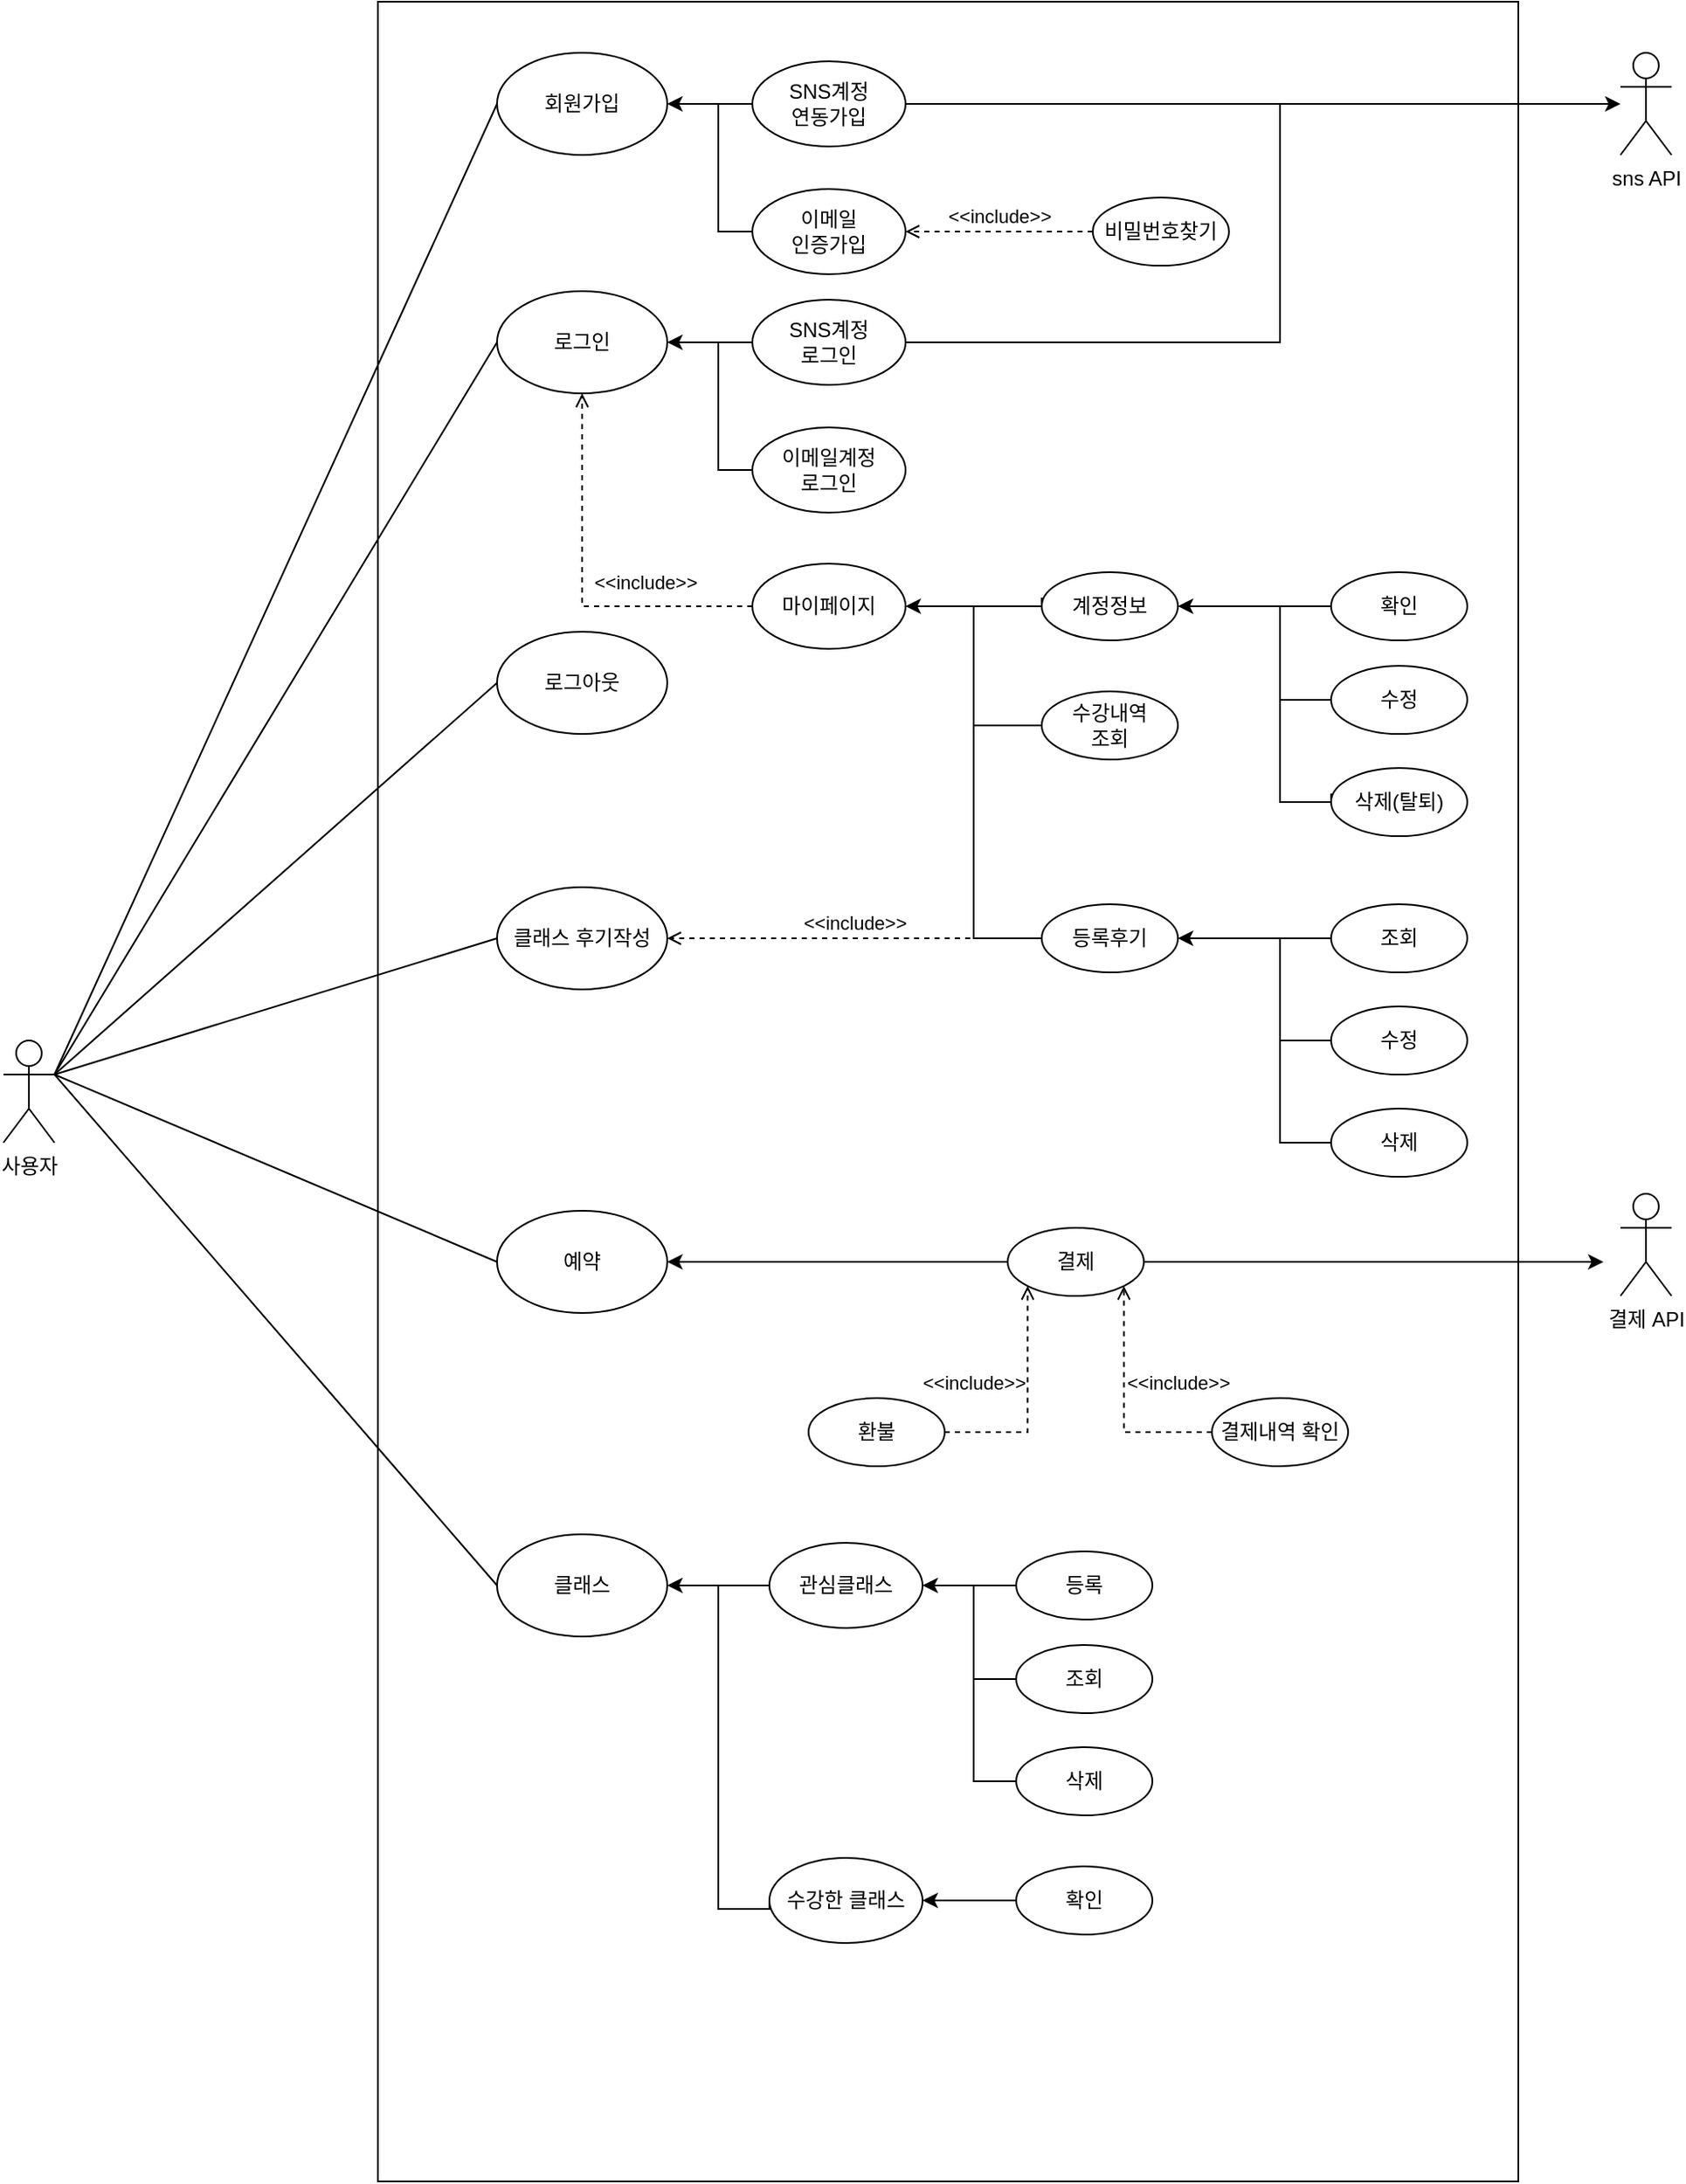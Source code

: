 <mxfile version="21.1.4" type="device">
  <diagram id="8rHFhcqKlO_zTbBil2Gi" name="페이지-1">
    <mxGraphModel dx="1221" dy="620" grid="1" gridSize="10" guides="1" tooltips="1" connect="1" arrows="1" fold="1" page="1" pageScale="1" pageWidth="827" pageHeight="1169" math="0" shadow="0">
      <root>
        <mxCell id="0" />
        <mxCell id="1" parent="0" />
        <mxCell id="QoSjCk249HeYtzjDVs_1-1" value="" style="rounded=0;whiteSpace=wrap;html=1;fontFamily=Helvetica;fontSize=11;fontColor=default;" parent="1" vertex="1">
          <mxGeometry x="510" y="80" width="670" height="1280" as="geometry" />
        </mxCell>
        <mxCell id="QoSjCk249HeYtzjDVs_1-2" value="사용자" style="shape=umlActor;verticalLabelPosition=bottom;verticalAlign=top;html=1;outlineConnect=0;" parent="1" vertex="1">
          <mxGeometry x="290" y="690" width="30" height="60" as="geometry" />
        </mxCell>
        <mxCell id="QoSjCk249HeYtzjDVs_1-3" value="sns API" style="shape=umlActor;verticalLabelPosition=bottom;verticalAlign=top;html=1;outlineConnect=0;" parent="1" vertex="1">
          <mxGeometry x="1240" y="110" width="30" height="60" as="geometry" />
        </mxCell>
        <mxCell id="QoSjCk249HeYtzjDVs_1-4" value="회원가입" style="ellipse;whiteSpace=wrap;html=1;" parent="1" vertex="1">
          <mxGeometry x="580" y="110" width="100" height="60" as="geometry" />
        </mxCell>
        <mxCell id="QoSjCk249HeYtzjDVs_1-5" value="이메일&lt;br&gt;인증가입" style="ellipse;whiteSpace=wrap;html=1;" parent="1" vertex="1">
          <mxGeometry x="730" y="190" width="90" height="50" as="geometry" />
        </mxCell>
        <mxCell id="QoSjCk249HeYtzjDVs_1-6" style="edgeStyle=orthogonalEdgeStyle;rounded=0;orthogonalLoop=1;jettySize=auto;html=1;" parent="1" source="QoSjCk249HeYtzjDVs_1-8" target="QoSjCk249HeYtzjDVs_1-3" edge="1">
          <mxGeometry relative="1" as="geometry">
            <mxPoint x="950" y="140" as="targetPoint" />
          </mxGeometry>
        </mxCell>
        <mxCell id="QoSjCk249HeYtzjDVs_1-7" style="edgeStyle=orthogonalEdgeStyle;rounded=0;orthogonalLoop=1;jettySize=auto;html=1;" parent="1" source="QoSjCk249HeYtzjDVs_1-8" target="QoSjCk249HeYtzjDVs_1-4" edge="1">
          <mxGeometry relative="1" as="geometry" />
        </mxCell>
        <mxCell id="QoSjCk249HeYtzjDVs_1-8" value="SNS계정&lt;br&gt;연동가입" style="ellipse;whiteSpace=wrap;html=1;" parent="1" vertex="1">
          <mxGeometry x="730" y="115" width="90" height="50" as="geometry" />
        </mxCell>
        <mxCell id="QoSjCk249HeYtzjDVs_1-9" value="" style="endArrow=none;html=1;rounded=0;exitX=1;exitY=0.333;exitDx=0;exitDy=0;exitPerimeter=0;entryX=0;entryY=0.5;entryDx=0;entryDy=0;" parent="1" source="QoSjCk249HeYtzjDVs_1-2" target="QoSjCk249HeYtzjDVs_1-4" edge="1">
          <mxGeometry width="50" height="50" relative="1" as="geometry">
            <mxPoint x="540" y="380" as="sourcePoint" />
            <mxPoint x="590" y="330" as="targetPoint" />
          </mxGeometry>
        </mxCell>
        <mxCell id="QoSjCk249HeYtzjDVs_1-10" value="" style="endArrow=none;html=1;rounded=0;entryX=0;entryY=0.5;entryDx=0;entryDy=0;edgeStyle=orthogonalEdgeStyle;exitX=0;exitY=0.5;exitDx=0;exitDy=0;" parent="1" source="QoSjCk249HeYtzjDVs_1-8" target="QoSjCk249HeYtzjDVs_1-5" edge="1">
          <mxGeometry width="50" height="50" relative="1" as="geometry">
            <mxPoint x="710" y="140" as="sourcePoint" />
            <mxPoint x="720" y="220" as="targetPoint" />
            <Array as="points">
              <mxPoint x="710" y="140" />
              <mxPoint x="710" y="215" />
            </Array>
          </mxGeometry>
        </mxCell>
        <mxCell id="QoSjCk249HeYtzjDVs_1-11" value="로그인" style="ellipse;whiteSpace=wrap;html=1;" parent="1" vertex="1">
          <mxGeometry x="580" y="250" width="100" height="60" as="geometry" />
        </mxCell>
        <mxCell id="QoSjCk249HeYtzjDVs_1-12" style="edgeStyle=orthogonalEdgeStyle;rounded=0;orthogonalLoop=1;jettySize=auto;html=1;entryX=1;entryY=0.5;entryDx=0;entryDy=0;" parent="1" source="QoSjCk249HeYtzjDVs_1-13" target="QoSjCk249HeYtzjDVs_1-11" edge="1">
          <mxGeometry relative="1" as="geometry" />
        </mxCell>
        <mxCell id="QoSjCk249HeYtzjDVs_1-13" value="SNS계정&lt;br&gt;로그인" style="ellipse;whiteSpace=wrap;html=1;" parent="1" vertex="1">
          <mxGeometry x="730" y="255" width="90" height="50" as="geometry" />
        </mxCell>
        <mxCell id="QoSjCk249HeYtzjDVs_1-14" value="이메일계정&lt;br&gt;로그인" style="ellipse;whiteSpace=wrap;html=1;" parent="1" vertex="1">
          <mxGeometry x="730" y="330" width="90" height="50" as="geometry" />
        </mxCell>
        <mxCell id="QoSjCk249HeYtzjDVs_1-15" value="" style="endArrow=none;html=1;rounded=0;exitX=1;exitY=0.333;exitDx=0;exitDy=0;exitPerimeter=0;entryX=0;entryY=0.5;entryDx=0;entryDy=0;" parent="1" source="QoSjCk249HeYtzjDVs_1-2" target="QoSjCk249HeYtzjDVs_1-11" edge="1">
          <mxGeometry width="50" height="50" relative="1" as="geometry">
            <mxPoint x="480" y="420" as="sourcePoint" />
            <mxPoint x="590" y="450" as="targetPoint" />
          </mxGeometry>
        </mxCell>
        <mxCell id="QoSjCk249HeYtzjDVs_1-16" value="" style="endArrow=none;html=1;rounded=0;edgeStyle=orthogonalEdgeStyle;entryX=0;entryY=0.5;entryDx=0;entryDy=0;exitX=0;exitY=0.5;exitDx=0;exitDy=0;" parent="1" source="QoSjCk249HeYtzjDVs_1-13" target="QoSjCk249HeYtzjDVs_1-14" edge="1">
          <mxGeometry width="50" height="50" relative="1" as="geometry">
            <mxPoint x="620" y="420" as="sourcePoint" />
            <mxPoint x="670" y="370" as="targetPoint" />
            <Array as="points">
              <mxPoint x="710" y="280" />
              <mxPoint x="710" y="355" />
            </Array>
          </mxGeometry>
        </mxCell>
        <mxCell id="QoSjCk249HeYtzjDVs_1-17" value="" style="endArrow=none;html=1;rounded=0;exitX=1;exitY=0.5;exitDx=0;exitDy=0;edgeStyle=orthogonalEdgeStyle;entryX=1;entryY=0.5;entryDx=0;entryDy=0;" parent="1" source="QoSjCk249HeYtzjDVs_1-13" target="QoSjCk249HeYtzjDVs_1-8" edge="1">
          <mxGeometry width="50" height="50" relative="1" as="geometry">
            <mxPoint x="870" y="640" as="sourcePoint" />
            <mxPoint x="920" y="590" as="targetPoint" />
            <Array as="points">
              <mxPoint x="1040" y="280" />
              <mxPoint x="1040" y="140" />
            </Array>
          </mxGeometry>
        </mxCell>
        <mxCell id="QoSjCk249HeYtzjDVs_1-18" value="로그아웃" style="ellipse;whiteSpace=wrap;html=1;" parent="1" vertex="1">
          <mxGeometry x="580" y="450" width="100" height="60" as="geometry" />
        </mxCell>
        <mxCell id="QoSjCk249HeYtzjDVs_1-19" value="" style="endArrow=none;html=1;rounded=0;entryX=1;entryY=0.333;entryDx=0;entryDy=0;entryPerimeter=0;exitX=0;exitY=0.5;exitDx=0;exitDy=0;" parent="1" source="QoSjCk249HeYtzjDVs_1-18" target="QoSjCk249HeYtzjDVs_1-2" edge="1">
          <mxGeometry width="50" height="50" relative="1" as="geometry">
            <mxPoint x="580" y="530" as="sourcePoint" />
            <mxPoint x="530" y="500" as="targetPoint" />
          </mxGeometry>
        </mxCell>
        <mxCell id="QoSjCk249HeYtzjDVs_1-20" value="비밀번호찾기" style="ellipse;whiteSpace=wrap;html=1;" parent="1" vertex="1">
          <mxGeometry x="930" y="195" width="80" height="40" as="geometry" />
        </mxCell>
        <mxCell id="QoSjCk249HeYtzjDVs_1-21" value="&amp;lt;&amp;lt;include&amp;gt;&amp;gt;" style="html=1;verticalAlign=bottom;labelBackgroundColor=none;endArrow=open;endFill=0;dashed=1;rounded=0;entryX=1;entryY=0.5;entryDx=0;entryDy=0;exitX=0;exitY=0.5;exitDx=0;exitDy=0;" parent="1" source="QoSjCk249HeYtzjDVs_1-20" target="QoSjCk249HeYtzjDVs_1-5" edge="1">
          <mxGeometry width="160" relative="1" as="geometry">
            <mxPoint x="920" y="340" as="sourcePoint" />
            <mxPoint x="1080" y="340" as="targetPoint" />
          </mxGeometry>
        </mxCell>
        <mxCell id="QoSjCk249HeYtzjDVs_1-22" value="&amp;lt;&amp;lt;include&amp;gt;&amp;gt;" style="html=1;verticalAlign=bottom;labelBackgroundColor=none;endArrow=open;endFill=0;dashed=1;rounded=0;entryX=0.5;entryY=1;entryDx=0;entryDy=0;exitX=0;exitY=0.5;exitDx=0;exitDy=0;edgeStyle=orthogonalEdgeStyle;" parent="1" source="QoSjCk249HeYtzjDVs_1-23" target="QoSjCk249HeYtzjDVs_1-11" edge="1">
          <mxGeometry x="-0.442" y="-5" width="160" relative="1" as="geometry">
            <mxPoint x="740" y="520" as="sourcePoint" />
            <mxPoint x="820" y="504" as="targetPoint" />
            <mxPoint as="offset" />
          </mxGeometry>
        </mxCell>
        <mxCell id="QoSjCk249HeYtzjDVs_1-23" value="마이페이지" style="ellipse;whiteSpace=wrap;html=1;" parent="1" vertex="1">
          <mxGeometry x="730" y="410" width="90" height="50" as="geometry" />
        </mxCell>
        <mxCell id="QoSjCk249HeYtzjDVs_1-24" style="edgeStyle=orthogonalEdgeStyle;rounded=0;orthogonalLoop=1;jettySize=auto;html=1;entryX=1;entryY=0.5;entryDx=0;entryDy=0;" parent="1" source="QoSjCk249HeYtzjDVs_1-25" target="QoSjCk249HeYtzjDVs_1-31" edge="1">
          <mxGeometry relative="1" as="geometry">
            <mxPoint x="1000" y="435" as="targetPoint" />
          </mxGeometry>
        </mxCell>
        <mxCell id="QoSjCk249HeYtzjDVs_1-25" value="확인" style="ellipse;whiteSpace=wrap;html=1;" parent="1" vertex="1">
          <mxGeometry x="1070" y="415" width="80" height="40" as="geometry" />
        </mxCell>
        <mxCell id="QoSjCk249HeYtzjDVs_1-26" value="삭제(탈퇴)" style="ellipse;whiteSpace=wrap;html=1;" parent="1" vertex="1">
          <mxGeometry x="1070" y="530" width="80" height="40" as="geometry" />
        </mxCell>
        <mxCell id="QoSjCk249HeYtzjDVs_1-27" value="수정" style="ellipse;whiteSpace=wrap;html=1;" parent="1" vertex="1">
          <mxGeometry x="1070" y="470" width="80" height="40" as="geometry" />
        </mxCell>
        <mxCell id="QoSjCk249HeYtzjDVs_1-28" value="" style="endArrow=none;html=1;rounded=0;exitX=0;exitY=0.5;exitDx=0;exitDy=0;entryX=0;entryY=0.375;entryDx=0;entryDy=0;edgeStyle=orthogonalEdgeStyle;entryPerimeter=0;" parent="1" source="QoSjCk249HeYtzjDVs_1-25" target="QoSjCk249HeYtzjDVs_1-26" edge="1">
          <mxGeometry width="50" height="50" relative="1" as="geometry">
            <mxPoint x="910" y="550" as="sourcePoint" />
            <mxPoint x="1020" y="500" as="targetPoint" />
            <Array as="points">
              <mxPoint x="1040" y="435" />
              <mxPoint x="1040" y="550" />
            </Array>
          </mxGeometry>
        </mxCell>
        <mxCell id="QoSjCk249HeYtzjDVs_1-29" value="" style="endArrow=none;html=1;rounded=0;entryX=0;entryY=0.5;entryDx=0;entryDy=0;" parent="1" target="QoSjCk249HeYtzjDVs_1-27" edge="1">
          <mxGeometry width="50" height="50" relative="1" as="geometry">
            <mxPoint x="1040" y="490" as="sourcePoint" />
            <mxPoint x="780" y="290" as="targetPoint" />
            <Array as="points">
              <mxPoint x="1060" y="490" />
            </Array>
          </mxGeometry>
        </mxCell>
        <mxCell id="QoSjCk249HeYtzjDVs_1-30" style="edgeStyle=orthogonalEdgeStyle;shape=connector;rounded=0;orthogonalLoop=1;jettySize=auto;html=1;entryX=1;entryY=0.5;entryDx=0;entryDy=0;labelBackgroundColor=default;strokeColor=default;fontFamily=Helvetica;fontSize=11;fontColor=default;endArrow=classic;" parent="1" source="QoSjCk249HeYtzjDVs_1-31" target="QoSjCk249HeYtzjDVs_1-23" edge="1">
          <mxGeometry relative="1" as="geometry" />
        </mxCell>
        <mxCell id="QoSjCk249HeYtzjDVs_1-31" value="계정정보" style="ellipse;whiteSpace=wrap;html=1;" parent="1" vertex="1">
          <mxGeometry x="900" y="415" width="80" height="40" as="geometry" />
        </mxCell>
        <mxCell id="QoSjCk249HeYtzjDVs_1-32" value="수강내역&lt;br&gt;조회" style="ellipse;whiteSpace=wrap;html=1;" parent="1" vertex="1">
          <mxGeometry x="900" y="485" width="80" height="40" as="geometry" />
        </mxCell>
        <mxCell id="QoSjCk249HeYtzjDVs_1-33" value="" style="endArrow=none;html=1;rounded=0;exitX=0;exitY=0.375;exitDx=0;exitDy=0;edgeStyle=orthogonalEdgeStyle;exitPerimeter=0;" parent="1" source="QoSjCk249HeYtzjDVs_1-31" target="QoSjCk249HeYtzjDVs_1-34" edge="1">
          <mxGeometry width="50" height="50" relative="1" as="geometry">
            <mxPoint x="880" y="525" as="sourcePoint" />
            <mxPoint x="900" y="660" as="targetPoint" />
            <Array as="points">
              <mxPoint x="900" y="435" />
              <mxPoint x="860" y="435" />
              <mxPoint x="860" y="630" />
              <mxPoint x="940" y="630" />
            </Array>
          </mxGeometry>
        </mxCell>
        <mxCell id="QoSjCk249HeYtzjDVs_1-34" value="등록후기" style="ellipse;whiteSpace=wrap;html=1;" parent="1" vertex="1">
          <mxGeometry x="900" y="610" width="80" height="40" as="geometry" />
        </mxCell>
        <mxCell id="QoSjCk249HeYtzjDVs_1-35" value="" style="endArrow=none;html=1;rounded=0;labelBackgroundColor=default;strokeColor=default;fontFamily=Helvetica;fontSize=11;fontColor=default;shape=connector;entryX=0;entryY=0.5;entryDx=0;entryDy=0;" parent="1" target="QoSjCk249HeYtzjDVs_1-32" edge="1">
          <mxGeometry width="50" height="50" relative="1" as="geometry">
            <mxPoint x="860" y="505" as="sourcePoint" />
            <mxPoint x="828" y="545" as="targetPoint" />
          </mxGeometry>
        </mxCell>
        <mxCell id="QoSjCk249HeYtzjDVs_1-36" style="edgeStyle=orthogonalEdgeStyle;shape=connector;rounded=0;orthogonalLoop=1;jettySize=auto;html=1;entryX=1;entryY=0.5;entryDx=0;entryDy=0;labelBackgroundColor=default;strokeColor=default;fontFamily=Helvetica;fontSize=11;fontColor=default;endArrow=classic;" parent="1" source="QoSjCk249HeYtzjDVs_1-37" target="QoSjCk249HeYtzjDVs_1-34" edge="1">
          <mxGeometry relative="1" as="geometry" />
        </mxCell>
        <mxCell id="QoSjCk249HeYtzjDVs_1-37" value="조회" style="ellipse;whiteSpace=wrap;html=1;" parent="1" vertex="1">
          <mxGeometry x="1070" y="610" width="80" height="40" as="geometry" />
        </mxCell>
        <mxCell id="QoSjCk249HeYtzjDVs_1-38" value="수정" style="ellipse;whiteSpace=wrap;html=1;" parent="1" vertex="1">
          <mxGeometry x="1070" y="670" width="80" height="40" as="geometry" />
        </mxCell>
        <mxCell id="QoSjCk249HeYtzjDVs_1-39" value="" style="endArrow=none;html=1;rounded=0;labelBackgroundColor=default;strokeColor=default;fontFamily=Helvetica;fontSize=11;fontColor=default;shape=connector;entryX=0;entryY=0.5;entryDx=0;entryDy=0;edgeStyle=orthogonalEdgeStyle;exitX=0;exitY=0.5;exitDx=0;exitDy=0;" parent="1" source="QoSjCk249HeYtzjDVs_1-37" target="QoSjCk249HeYtzjDVs_1-38" edge="1">
          <mxGeometry width="50" height="50" relative="1" as="geometry">
            <mxPoint x="1020" y="800" as="sourcePoint" />
            <mxPoint x="1070" y="750" as="targetPoint" />
            <Array as="points">
              <mxPoint x="1040" y="630" />
              <mxPoint x="1040" y="690" />
            </Array>
          </mxGeometry>
        </mxCell>
        <mxCell id="QoSjCk249HeYtzjDVs_1-40" value="클래스 후기작성" style="ellipse;whiteSpace=wrap;html=1;" parent="1" vertex="1">
          <mxGeometry x="580" y="600" width="100" height="60" as="geometry" />
        </mxCell>
        <mxCell id="QoSjCk249HeYtzjDVs_1-41" value="" style="endArrow=none;html=1;rounded=0;entryX=1;entryY=0.333;entryDx=0;entryDy=0;entryPerimeter=0;exitX=0;exitY=0.5;exitDx=0;exitDy=0;" parent="1" source="QoSjCk249HeYtzjDVs_1-40" target="QoSjCk249HeYtzjDVs_1-2" edge="1">
          <mxGeometry width="50" height="50" relative="1" as="geometry">
            <mxPoint x="570" y="590" as="sourcePoint" />
            <mxPoint x="460" y="440" as="targetPoint" />
          </mxGeometry>
        </mxCell>
        <mxCell id="QoSjCk249HeYtzjDVs_1-42" value="&amp;lt;&amp;lt;include&amp;gt;&amp;gt;" style="html=1;verticalAlign=bottom;labelBackgroundColor=none;endArrow=open;endFill=0;dashed=1;rounded=0;strokeColor=default;fontFamily=Helvetica;fontSize=11;fontColor=default;shape=connector;entryX=1;entryY=0.5;entryDx=0;entryDy=0;exitX=0;exitY=0.5;exitDx=0;exitDy=0;" parent="1" source="QoSjCk249HeYtzjDVs_1-34" target="QoSjCk249HeYtzjDVs_1-40" edge="1">
          <mxGeometry width="160" relative="1" as="geometry">
            <mxPoint x="760" y="670" as="sourcePoint" />
            <mxPoint x="920" y="670" as="targetPoint" />
          </mxGeometry>
        </mxCell>
        <mxCell id="QoSjCk249HeYtzjDVs_1-45" value="예약" style="ellipse;whiteSpace=wrap;html=1;" parent="1" vertex="1">
          <mxGeometry x="580" y="790" width="100" height="60" as="geometry" />
        </mxCell>
        <mxCell id="QoSjCk249HeYtzjDVs_1-46" value="" style="endArrow=none;html=1;rounded=0;exitX=0;exitY=0.5;exitDx=0;exitDy=0;entryX=1;entryY=0.333;entryDx=0;entryDy=0;entryPerimeter=0;" parent="1" source="QoSjCk249HeYtzjDVs_1-45" target="QoSjCk249HeYtzjDVs_1-2" edge="1">
          <mxGeometry width="50" height="50" relative="1" as="geometry">
            <mxPoint x="590" y="800" as="sourcePoint" />
            <mxPoint x="480" y="420" as="targetPoint" />
          </mxGeometry>
        </mxCell>
        <mxCell id="QoSjCk249HeYtzjDVs_1-47" value="결제 API" style="shape=umlActor;verticalLabelPosition=bottom;verticalAlign=top;html=1;outlineConnect=0;" parent="1" vertex="1">
          <mxGeometry x="1240" y="780" width="30" height="60" as="geometry" />
        </mxCell>
        <mxCell id="QoSjCk249HeYtzjDVs_1-48" style="edgeStyle=orthogonalEdgeStyle;shape=connector;rounded=0;orthogonalLoop=1;jettySize=auto;html=1;labelBackgroundColor=default;strokeColor=default;fontFamily=Helvetica;fontSize=11;fontColor=default;endArrow=classic;" parent="1" source="QoSjCk249HeYtzjDVs_1-50" edge="1">
          <mxGeometry relative="1" as="geometry">
            <mxPoint x="1230" y="820" as="targetPoint" />
          </mxGeometry>
        </mxCell>
        <mxCell id="QoSjCk249HeYtzjDVs_1-49" style="edgeStyle=orthogonalEdgeStyle;shape=connector;rounded=0;orthogonalLoop=1;jettySize=auto;html=1;labelBackgroundColor=default;strokeColor=default;fontFamily=Helvetica;fontSize=11;fontColor=default;endArrow=classic;entryX=1;entryY=0.5;entryDx=0;entryDy=0;" parent="1" source="QoSjCk249HeYtzjDVs_1-50" target="QoSjCk249HeYtzjDVs_1-45" edge="1">
          <mxGeometry relative="1" as="geometry">
            <mxPoint x="700" y="820" as="targetPoint" />
          </mxGeometry>
        </mxCell>
        <mxCell id="QoSjCk249HeYtzjDVs_1-50" value="결제" style="ellipse;whiteSpace=wrap;html=1;" parent="1" vertex="1">
          <mxGeometry x="880" y="800" width="80" height="40" as="geometry" />
        </mxCell>
        <mxCell id="QoSjCk249HeYtzjDVs_1-51" value="환불" style="ellipse;whiteSpace=wrap;html=1;" parent="1" vertex="1">
          <mxGeometry x="763" y="900" width="80" height="40" as="geometry" />
        </mxCell>
        <mxCell id="QoSjCk249HeYtzjDVs_1-52" value="결제내역 확인" style="ellipse;whiteSpace=wrap;html=1;" parent="1" vertex="1">
          <mxGeometry x="1000" y="900" width="80" height="40" as="geometry" />
        </mxCell>
        <mxCell id="QoSjCk249HeYtzjDVs_1-53" value="&amp;lt;&amp;lt;include&amp;gt;&amp;gt;" style="html=1;verticalAlign=bottom;labelBackgroundColor=none;endArrow=open;endFill=0;dashed=1;rounded=0;strokeColor=default;fontFamily=Helvetica;fontSize=11;fontColor=default;shape=connector;entryX=1;entryY=1;entryDx=0;entryDy=0;exitX=0;exitY=0.5;exitDx=0;exitDy=0;edgeStyle=orthogonalEdgeStyle;" parent="1" source="QoSjCk249HeYtzjDVs_1-52" target="QoSjCk249HeYtzjDVs_1-50" edge="1">
          <mxGeometry x="-0.709" y="-20" width="160" relative="1" as="geometry">
            <mxPoint x="1080" y="880" as="sourcePoint" />
            <mxPoint x="860" y="880" as="targetPoint" />
            <mxPoint as="offset" />
          </mxGeometry>
        </mxCell>
        <mxCell id="QoSjCk249HeYtzjDVs_1-54" value="&amp;lt;&amp;lt;include&amp;gt;&amp;gt;" style="html=1;verticalAlign=bottom;labelBackgroundColor=none;endArrow=open;endFill=0;dashed=1;rounded=0;strokeColor=default;fontFamily=Helvetica;fontSize=11;fontColor=default;shape=connector;entryX=0;entryY=1;entryDx=0;entryDy=0;exitX=1;exitY=0.5;exitDx=0;exitDy=0;edgeStyle=orthogonalEdgeStyle;" parent="1" source="QoSjCk249HeYtzjDVs_1-51" target="QoSjCk249HeYtzjDVs_1-50" edge="1">
          <mxGeometry x="-0.747" y="20" width="160" relative="1" as="geometry">
            <mxPoint x="1010" y="930" as="sourcePoint" />
            <mxPoint x="958" y="844" as="targetPoint" />
            <mxPoint as="offset" />
          </mxGeometry>
        </mxCell>
        <mxCell id="QoSjCk249HeYtzjDVs_1-55" style="edgeStyle=orthogonalEdgeStyle;rounded=0;orthogonalLoop=1;jettySize=auto;html=1;entryX=1;entryY=0.5;entryDx=0;entryDy=0;" parent="1" source="QoSjCk249HeYtzjDVs_1-56" target="QoSjCk249HeYtzjDVs_1-63" edge="1">
          <mxGeometry relative="1" as="geometry">
            <mxPoint x="830" y="1010" as="targetPoint" />
          </mxGeometry>
        </mxCell>
        <mxCell id="QoSjCk249HeYtzjDVs_1-56" value="등록" style="ellipse;whiteSpace=wrap;html=1;" parent="1" vertex="1">
          <mxGeometry x="885" y="990" width="80" height="40" as="geometry" />
        </mxCell>
        <mxCell id="QoSjCk249HeYtzjDVs_1-57" value="삭제" style="ellipse;whiteSpace=wrap;html=1;" parent="1" vertex="1">
          <mxGeometry x="885" y="1105" width="80" height="40" as="geometry" />
        </mxCell>
        <mxCell id="QoSjCk249HeYtzjDVs_1-58" value="조회" style="ellipse;whiteSpace=wrap;html=1;" parent="1" vertex="1">
          <mxGeometry x="885" y="1045" width="80" height="40" as="geometry" />
        </mxCell>
        <mxCell id="QoSjCk249HeYtzjDVs_1-59" value="" style="endArrow=none;html=1;rounded=0;entryX=0;entryY=0.5;entryDx=0;entryDy=0;exitX=0;exitY=0.5;exitDx=0;exitDy=0;edgeStyle=orthogonalEdgeStyle;" parent="1" source="QoSjCk249HeYtzjDVs_1-56" target="QoSjCk249HeYtzjDVs_1-57" edge="1">
          <mxGeometry width="50" height="50" relative="1" as="geometry">
            <mxPoint x="1020" y="1100" as="sourcePoint" />
            <mxPoint x="1070" y="1050" as="targetPoint" />
            <Array as="points">
              <mxPoint x="860" y="1010" />
              <mxPoint x="860" y="1125" />
            </Array>
          </mxGeometry>
        </mxCell>
        <mxCell id="QoSjCk249HeYtzjDVs_1-60" value="" style="endArrow=none;html=1;rounded=0;exitX=0;exitY=0.5;exitDx=0;exitDy=0;" parent="1" source="QoSjCk249HeYtzjDVs_1-58" edge="1">
          <mxGeometry width="50" height="50" relative="1" as="geometry">
            <mxPoint x="1100" y="1030" as="sourcePoint" />
            <mxPoint x="860" y="1065" as="targetPoint" />
          </mxGeometry>
        </mxCell>
        <mxCell id="QoSjCk249HeYtzjDVs_1-61" value="클래스" style="ellipse;whiteSpace=wrap;html=1;" parent="1" vertex="1">
          <mxGeometry x="580" y="980" width="100" height="60" as="geometry" />
        </mxCell>
        <mxCell id="QoSjCk249HeYtzjDVs_1-62" style="edgeStyle=orthogonalEdgeStyle;rounded=0;orthogonalLoop=1;jettySize=auto;html=1;entryX=1;entryY=0.5;entryDx=0;entryDy=0;" parent="1" source="QoSjCk249HeYtzjDVs_1-63" target="QoSjCk249HeYtzjDVs_1-61" edge="1">
          <mxGeometry relative="1" as="geometry" />
        </mxCell>
        <mxCell id="QoSjCk249HeYtzjDVs_1-63" value="관심클래스" style="ellipse;whiteSpace=wrap;html=1;" parent="1" vertex="1">
          <mxGeometry x="740" y="985" width="90" height="50" as="geometry" />
        </mxCell>
        <mxCell id="QoSjCk249HeYtzjDVs_1-64" value="수강한 클래스" style="ellipse;whiteSpace=wrap;html=1;" parent="1" vertex="1">
          <mxGeometry x="740" y="1170" width="90" height="50" as="geometry" />
        </mxCell>
        <mxCell id="QoSjCk249HeYtzjDVs_1-65" value="" style="endArrow=none;html=1;rounded=0;entryX=0;entryY=0.5;entryDx=0;entryDy=0;edgeStyle=orthogonalEdgeStyle;" parent="1" target="QoSjCk249HeYtzjDVs_1-64" edge="1">
          <mxGeometry width="50" height="50" relative="1" as="geometry">
            <mxPoint x="740" y="1010" as="sourcePoint" />
            <mxPoint x="705" y="1200" as="targetPoint" />
            <Array as="points">
              <mxPoint x="710" y="1010" />
              <mxPoint x="710" y="1200" />
              <mxPoint x="740" y="1200" />
            </Array>
          </mxGeometry>
        </mxCell>
        <mxCell id="QoSjCk249HeYtzjDVs_1-66" style="edgeStyle=orthogonalEdgeStyle;rounded=0;orthogonalLoop=1;jettySize=auto;html=1;entryX=1;entryY=0.5;entryDx=0;entryDy=0;" parent="1" source="QoSjCk249HeYtzjDVs_1-67" target="QoSjCk249HeYtzjDVs_1-64" edge="1">
          <mxGeometry relative="1" as="geometry" />
        </mxCell>
        <mxCell id="QoSjCk249HeYtzjDVs_1-67" value="확인" style="ellipse;whiteSpace=wrap;html=1;" parent="1" vertex="1">
          <mxGeometry x="885" y="1175" width="80" height="40" as="geometry" />
        </mxCell>
        <mxCell id="QoSjCk249HeYtzjDVs_1-74" value="" style="endArrow=none;html=1;rounded=0;exitX=0;exitY=0.5;exitDx=0;exitDy=0;entryX=1;entryY=0.333;entryDx=0;entryDy=0;entryPerimeter=0;" parent="1" source="QoSjCk249HeYtzjDVs_1-61" target="QoSjCk249HeYtzjDVs_1-2" edge="1">
          <mxGeometry width="50" height="50" relative="1" as="geometry">
            <mxPoint x="560" y="900" as="sourcePoint" />
            <mxPoint x="300" y="790" as="targetPoint" />
          </mxGeometry>
        </mxCell>
        <mxCell id="SyXUYA-TaLSqKmh3kKPd-1" value="삭제" style="ellipse;whiteSpace=wrap;html=1;" vertex="1" parent="1">
          <mxGeometry x="1070" y="730" width="80" height="40" as="geometry" />
        </mxCell>
        <mxCell id="SyXUYA-TaLSqKmh3kKPd-2" value="" style="endArrow=none;html=1;rounded=0;labelBackgroundColor=default;strokeColor=default;fontFamily=Helvetica;fontSize=11;fontColor=default;shape=connector;entryX=0;entryY=0.5;entryDx=0;entryDy=0;edgeStyle=orthogonalEdgeStyle;exitX=0;exitY=0.5;exitDx=0;exitDy=0;" edge="1" parent="1">
          <mxGeometry width="50" height="50" relative="1" as="geometry">
            <mxPoint x="1070" y="690" as="sourcePoint" />
            <mxPoint x="1070" y="750" as="targetPoint" />
            <Array as="points">
              <mxPoint x="1040" y="690" />
              <mxPoint x="1040" y="750" />
            </Array>
          </mxGeometry>
        </mxCell>
      </root>
    </mxGraphModel>
  </diagram>
</mxfile>
